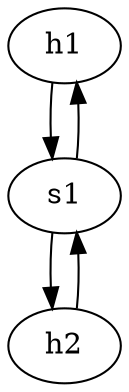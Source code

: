 digraph g1 {

h1[type=host,mac="00:1a:a0:0a:3b:9a",ip="10.0.0.1"];
h2[type=host,mac="00:1a:a0:0a:42:72",ip="10.0.0.2"];
s1[type=switch, ip="11.0.0.1", id=1];

s1 -> h1 [src_port=0, dst_port=0, cost=1, capacity="10Gbps"];
h1 -> s1 [src_port=0, dst_port=0, cost=1, capacity="10Gbps"];

s1 -> h2 [src_port=1, dst_port=0, cost=1, capacity="10Gbps"];
h2 -> s1 [src_port=0, dst_port=1, cost=1, capacity="10Gbps"];
}
